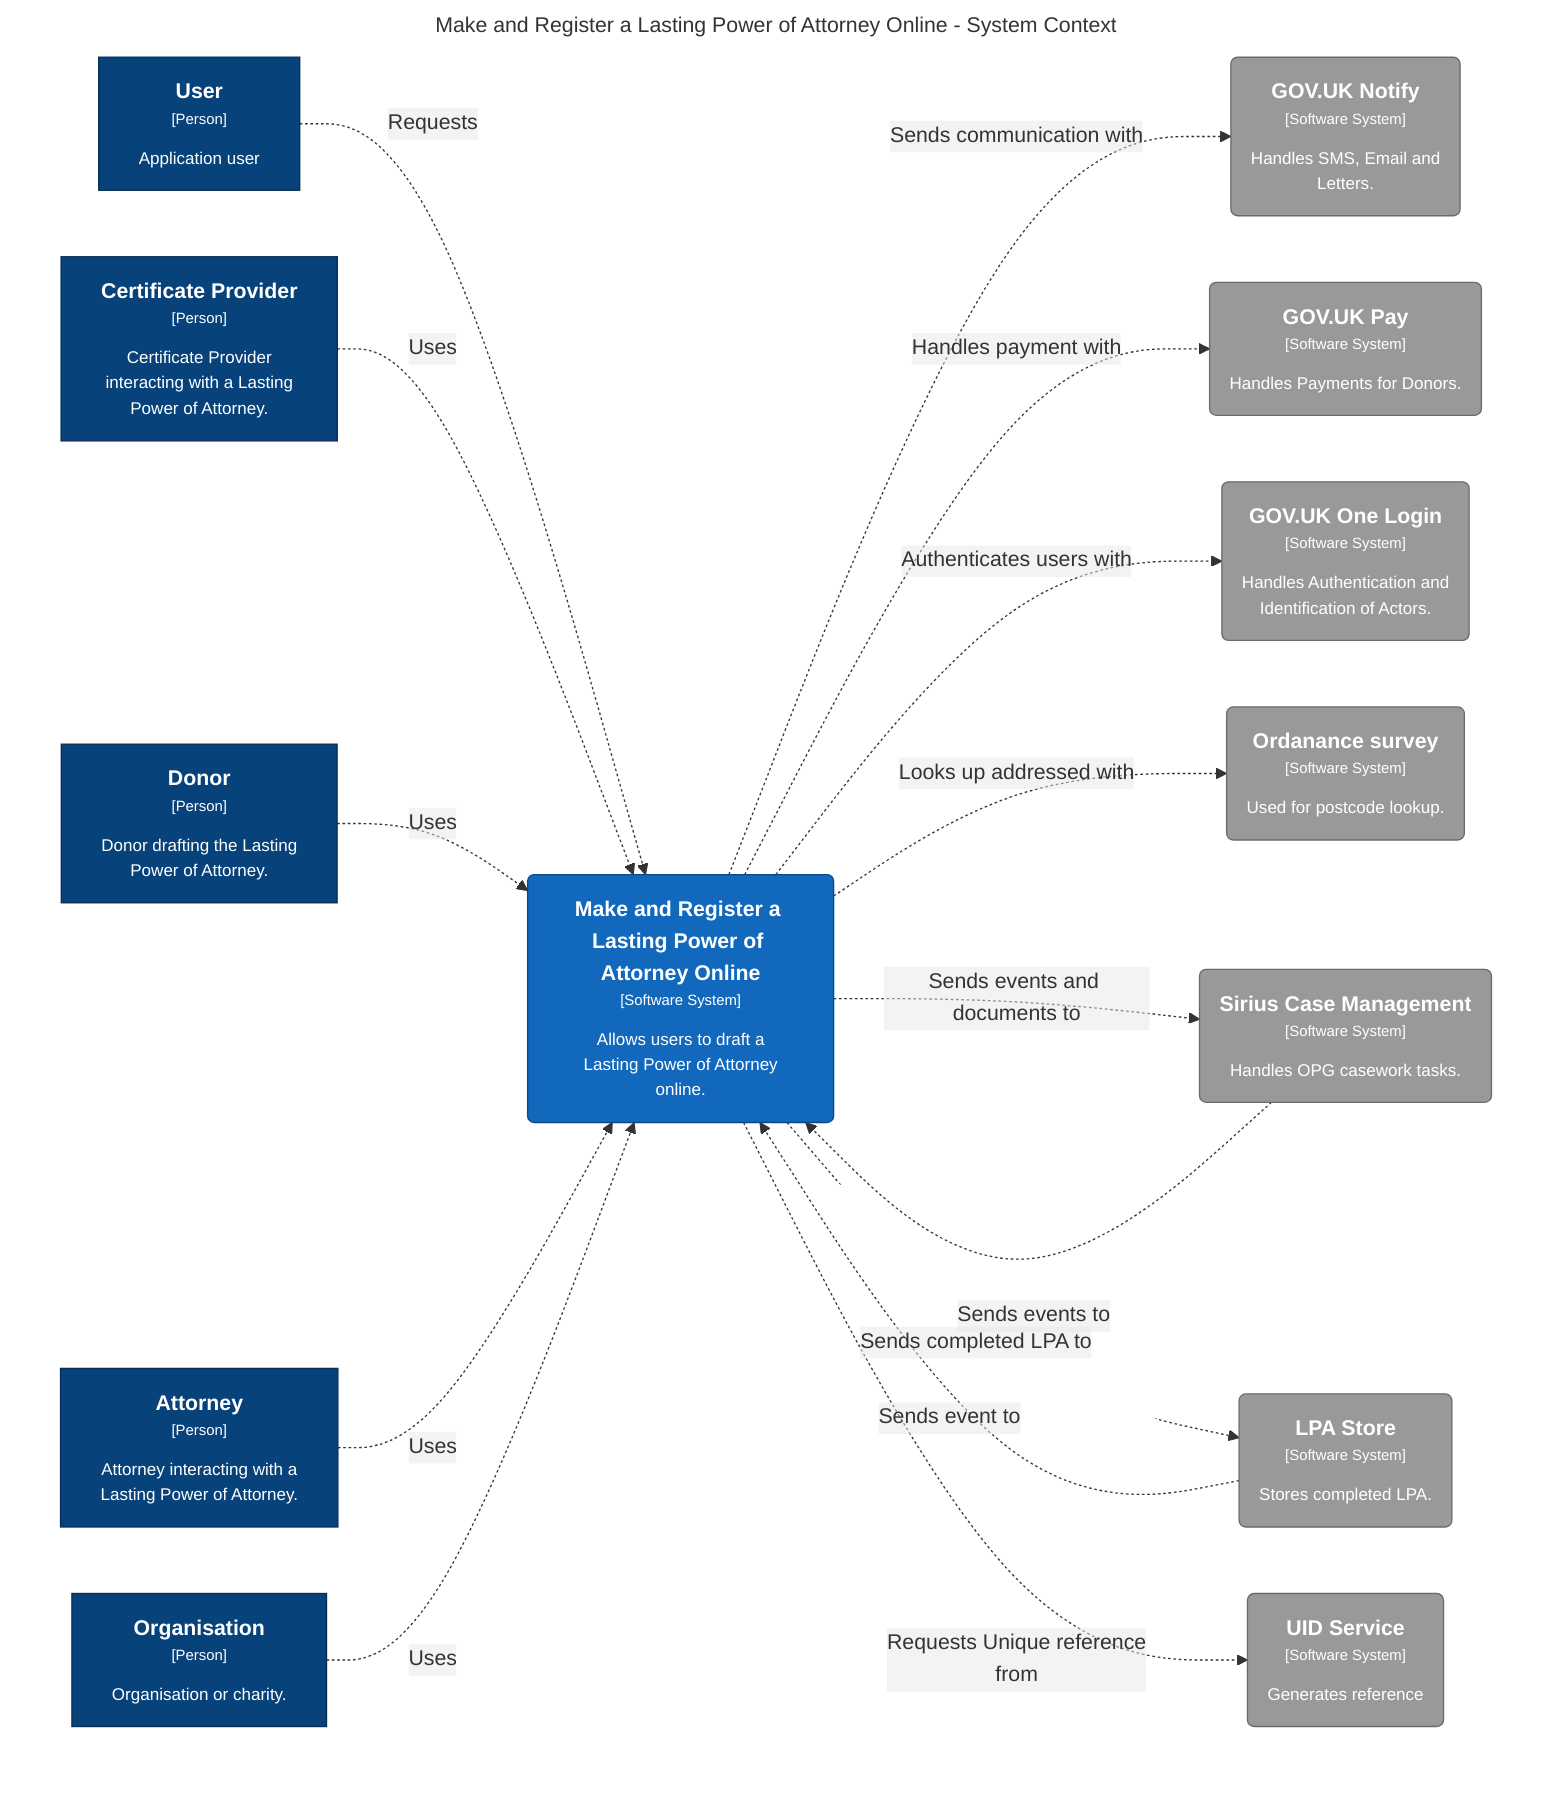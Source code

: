 graph TB
  linkStyle default fill:#ffffff

  subgraph diagram ["Make and Register a Lasting Power of Attorney Online - System Context"]
    style diagram fill:#ffffff,stroke:#ffffff

    2["<div style='font-weight: bold'>Attorney</div><div style='font-size: 70%; margin-top: 0px'>[Person]</div><div style='font-size: 80%; margin-top:10px'>Attorney interacting with a<br />Lasting Power of Attorney.</div>"]
    style 2 fill:#08427b,stroke:#052e56,color:#ffffff
    28["<div style='font-weight: bold'>User</div><div style='font-size: 70%; margin-top: 0px'>[Person]</div><div style='font-size: 80%; margin-top:10px'>Application user</div>"]
    style 28 fill:#08427b,stroke:#052e56,color:#ffffff
    3["<div style='font-weight: bold'>Donor</div><div style='font-size: 70%; margin-top: 0px'>[Person]</div><div style='font-size: 80%; margin-top:10px'>Donor drafting the Lasting<br />Power of Attorney.</div>"]
    style 3 fill:#08427b,stroke:#052e56,color:#ffffff
    35("<div style='font-weight: bold'>GOV.UK Notify</div><div style='font-size: 70%; margin-top: 0px'>[Software System]</div><div style='font-size: 80%; margin-top:10px'>Handles SMS, Email and<br />Letters.</div>")
    style 35 fill:#999999,stroke:#6b6b6b,color:#ffffff
    36("<div style='font-weight: bold'>GOV.UK Pay</div><div style='font-size: 70%; margin-top: 0px'>[Software System]</div><div style='font-size: 80%; margin-top:10px'>Handles Payments for Donors.</div>")
    style 36 fill:#999999,stroke:#6b6b6b,color:#ffffff
    37("<div style='font-weight: bold'>GOV.UK One Login</div><div style='font-size: 70%; margin-top: 0px'>[Software System]</div><div style='font-size: 80%; margin-top:10px'>Handles Authentication and<br />Identification of Actors.</div>")
    style 37 fill:#999999,stroke:#6b6b6b,color:#ffffff
    38("<div style='font-weight: bold'>Ordanance survey</div><div style='font-size: 70%; margin-top: 0px'>[Software System]</div><div style='font-size: 80%; margin-top:10px'>Used for postcode lookup.</div>")
    style 38 fill:#999999,stroke:#6b6b6b,color:#ffffff
    39("<div style='font-weight: bold'>Sirius Case Management</div><div style='font-size: 70%; margin-top: 0px'>[Software System]</div><div style='font-size: 80%; margin-top:10px'>Handles OPG casework tasks.</div>")
    style 39 fill:#999999,stroke:#6b6b6b,color:#ffffff
    4["<div style='font-weight: bold'>Certificate Provider</div><div style='font-size: 70%; margin-top: 0px'>[Person]</div><div style='font-size: 80%; margin-top:10px'>Certificate Provider<br />interacting with a Lasting<br />Power of Attorney.</div>"]
    style 4 fill:#08427b,stroke:#052e56,color:#ffffff
    40("<div style='font-weight: bold'>LPA Store</div><div style='font-size: 70%; margin-top: 0px'>[Software System]</div><div style='font-size: 80%; margin-top:10px'>Stores completed LPA.</div>")
    style 40 fill:#999999,stroke:#6b6b6b,color:#ffffff
    41("<div style='font-weight: bold'>UID Service</div><div style='font-size: 70%; margin-top: 0px'>[Software System]</div><div style='font-size: 80%; margin-top:10px'>Generates reference</div>")
    style 41 fill:#999999,stroke:#6b6b6b,color:#ffffff
    6["<div style='font-weight: bold'>Organisation</div><div style='font-size: 70%; margin-top: 0px'>[Person]</div><div style='font-size: 80%; margin-top:10px'>Organisation or charity.</div>"]
    style 6 fill:#08427b,stroke:#052e56,color:#ffffff
    7("<div style='font-weight: bold'>Make and Register a Lasting Power of Attorney Online</div><div style='font-size: 70%; margin-top: 0px'>[Software System]</div><div style='font-size: 80%; margin-top:10px'>Allows users to draft a<br />Lasting Power of Attorney<br />online.</div>")
    style 7 fill:#1168bd,stroke:#0b4884,color:#ffffff

    28-. "<div>Requests</div><div style='font-size: 70%'></div>" .->7
    4-. "<div>Uses</div><div style='font-size: 70%'></div>" .->7
    3-. "<div>Uses</div><div style='font-size: 70%'></div>" .->7
    2-. "<div>Uses</div><div style='font-size: 70%'></div>" .->7
    6-. "<div>Uses</div><div style='font-size: 70%'></div>" .->7
    7-. "<div>Sends communication with</div><div style='font-size: 70%'></div>" .->35
    7-. "<div>Handles payment with</div><div style='font-size: 70%'></div>" .->36
    7-. "<div>Authenticates users with</div><div style='font-size: 70%'></div>" .->37
    7-. "<div>Looks up addressed with</div><div style='font-size: 70%'></div>" .->38
    7-. "<div>Sends events and documents to</div><div style='font-size: 70%'></div>" .->39
    7-. "<div>Sends completed LPA to</div><div style='font-size: 70%'></div>" .->40
    7-. "<div>Requests Unique reference<br />from</div><div style='font-size: 70%'></div>" .->41
    39-. "<div>Sends events to</div><div style='font-size: 70%'></div>" .->7
    40-. "<div>Sends event to</div><div style='font-size: 70%'></div>" .->7
  end